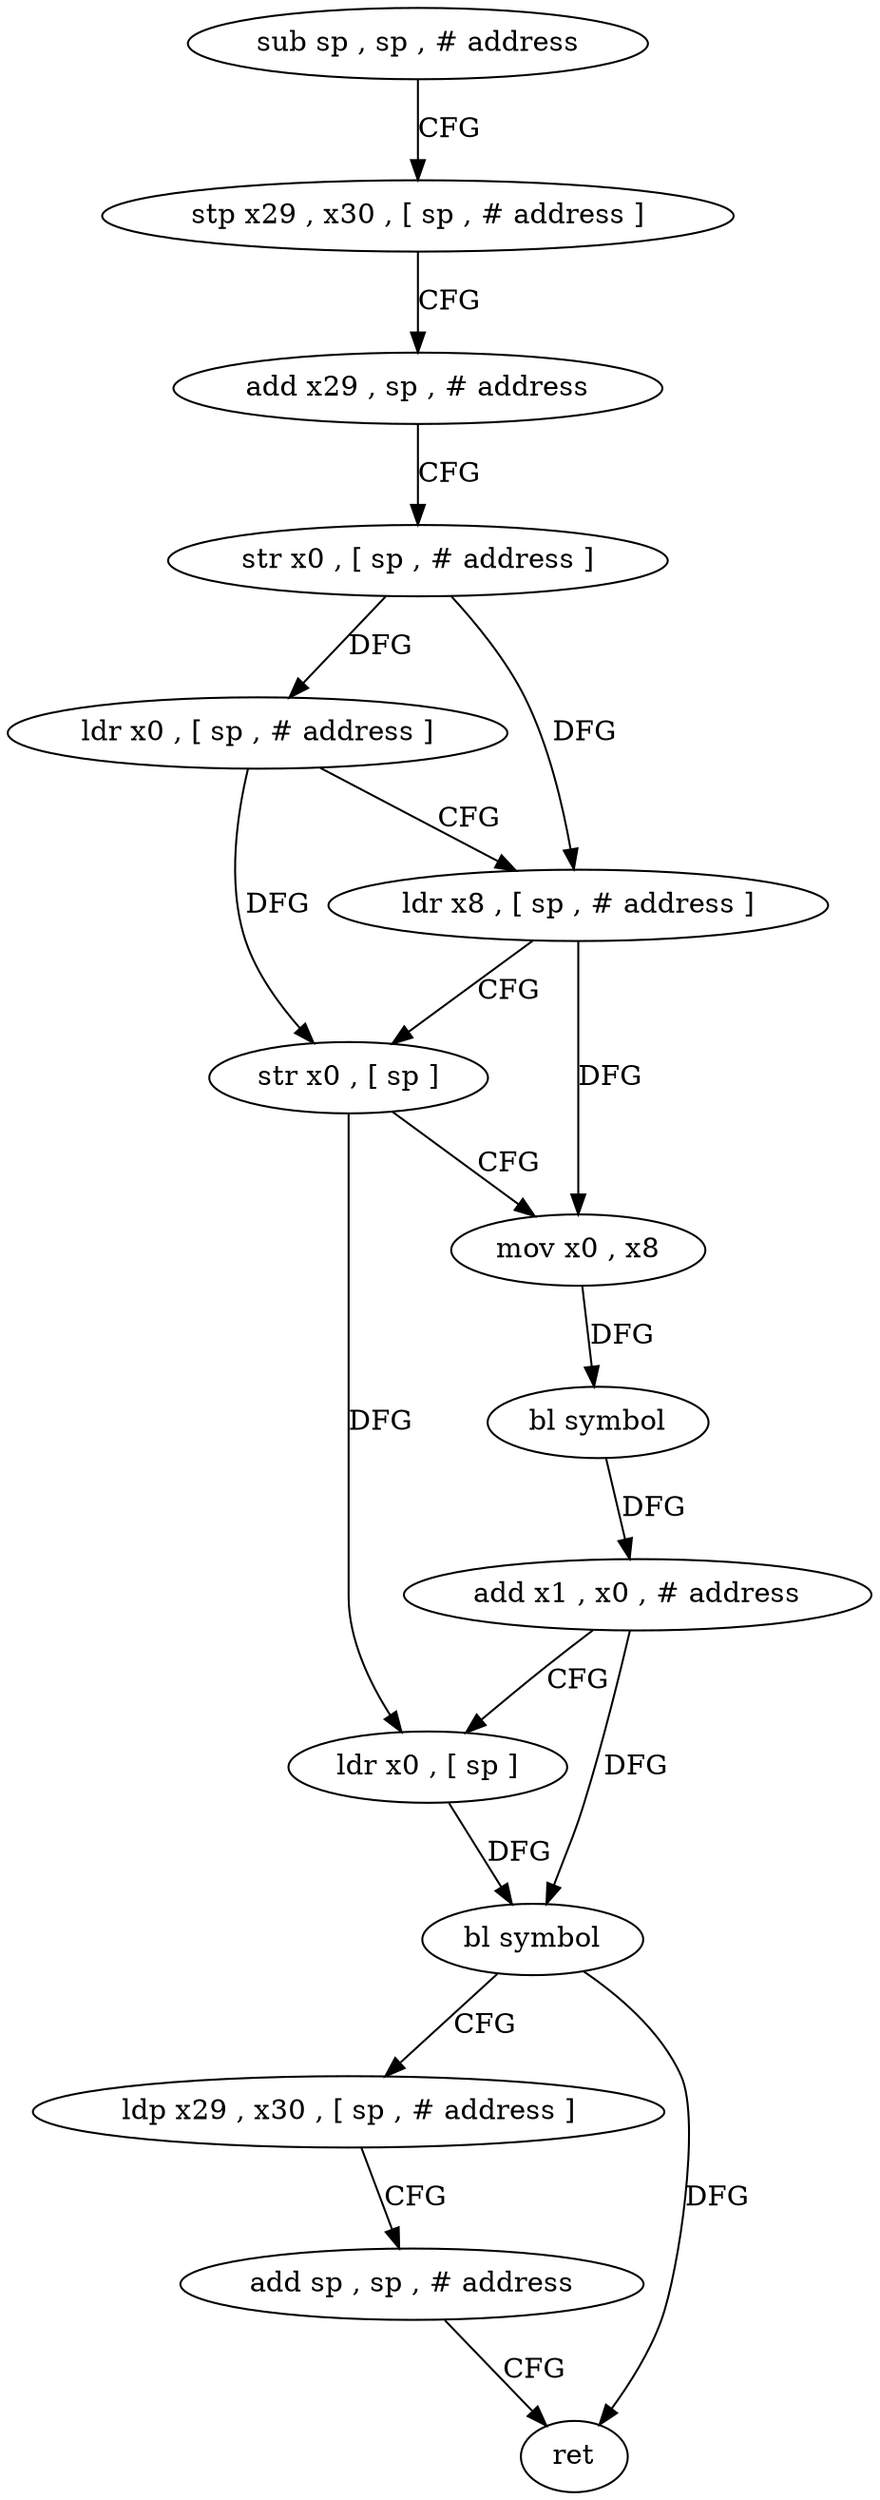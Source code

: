 digraph "func" {
"4240292" [label = "sub sp , sp , # address" ]
"4240296" [label = "stp x29 , x30 , [ sp , # address ]" ]
"4240300" [label = "add x29 , sp , # address" ]
"4240304" [label = "str x0 , [ sp , # address ]" ]
"4240308" [label = "ldr x0 , [ sp , # address ]" ]
"4240312" [label = "ldr x8 , [ sp , # address ]" ]
"4240316" [label = "str x0 , [ sp ]" ]
"4240320" [label = "mov x0 , x8" ]
"4240324" [label = "bl symbol" ]
"4240328" [label = "add x1 , x0 , # address" ]
"4240332" [label = "ldr x0 , [ sp ]" ]
"4240336" [label = "bl symbol" ]
"4240340" [label = "ldp x29 , x30 , [ sp , # address ]" ]
"4240344" [label = "add sp , sp , # address" ]
"4240348" [label = "ret" ]
"4240292" -> "4240296" [ label = "CFG" ]
"4240296" -> "4240300" [ label = "CFG" ]
"4240300" -> "4240304" [ label = "CFG" ]
"4240304" -> "4240308" [ label = "DFG" ]
"4240304" -> "4240312" [ label = "DFG" ]
"4240308" -> "4240312" [ label = "CFG" ]
"4240308" -> "4240316" [ label = "DFG" ]
"4240312" -> "4240316" [ label = "CFG" ]
"4240312" -> "4240320" [ label = "DFG" ]
"4240316" -> "4240320" [ label = "CFG" ]
"4240316" -> "4240332" [ label = "DFG" ]
"4240320" -> "4240324" [ label = "DFG" ]
"4240324" -> "4240328" [ label = "DFG" ]
"4240328" -> "4240332" [ label = "CFG" ]
"4240328" -> "4240336" [ label = "DFG" ]
"4240332" -> "4240336" [ label = "DFG" ]
"4240336" -> "4240340" [ label = "CFG" ]
"4240336" -> "4240348" [ label = "DFG" ]
"4240340" -> "4240344" [ label = "CFG" ]
"4240344" -> "4240348" [ label = "CFG" ]
}
